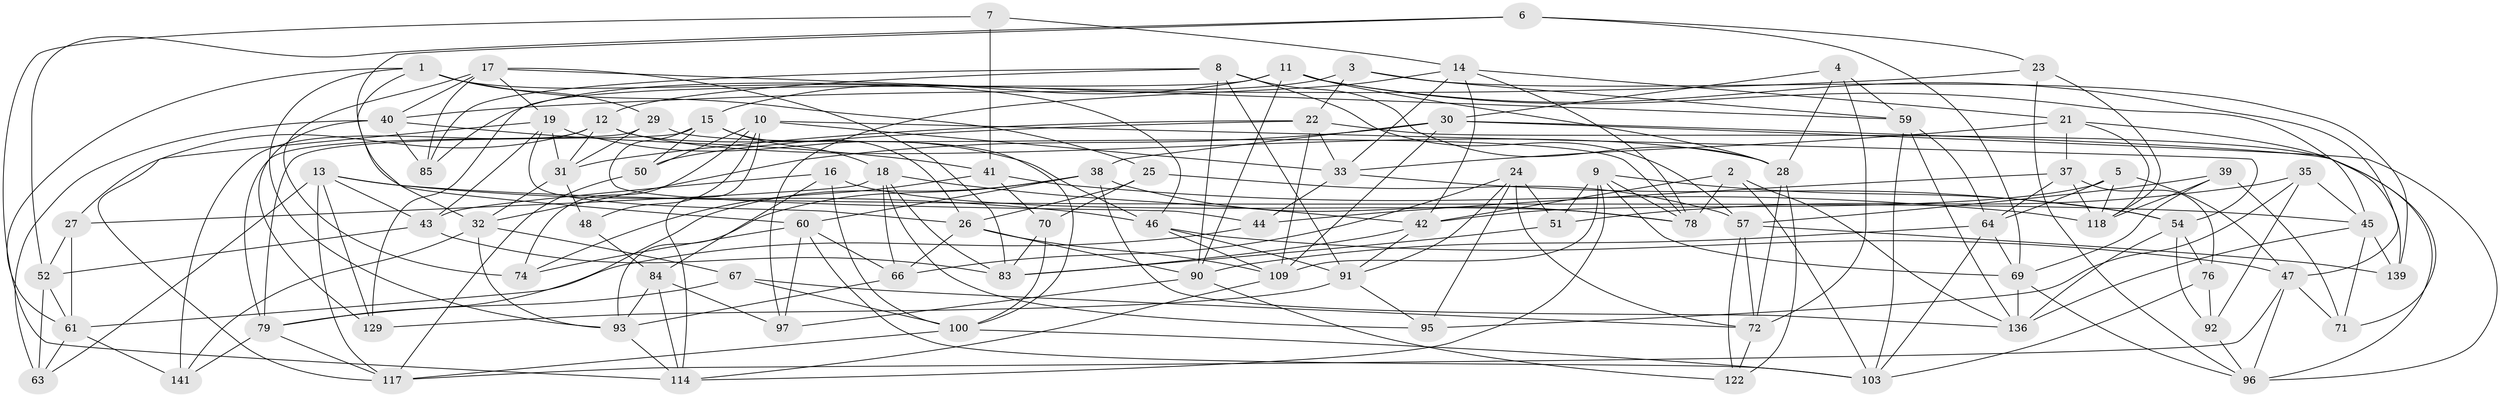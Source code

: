 // Generated by graph-tools (version 1.1) at 2025/24/03/03/25 07:24:24]
// undirected, 86 vertices, 222 edges
graph export_dot {
graph [start="1"]
  node [color=gray90,style=filled];
  1 [super="+138"];
  2;
  3;
  4;
  5;
  6;
  7;
  8 [super="+131"];
  9 [super="+107"];
  10 [super="+49"];
  11 [super="+34"];
  12 [super="+119"];
  13 [super="+56"];
  14 [super="+102"];
  15 [super="+20"];
  16;
  17 [super="+134"];
  18 [super="+77"];
  19 [super="+99"];
  21 [super="+98"];
  22 [super="+112"];
  23;
  24 [super="+55"];
  25;
  26 [super="+113"];
  27;
  28 [super="+94"];
  29;
  30 [super="+36"];
  31 [super="+73"];
  32 [super="+105"];
  33 [super="+58"];
  35;
  37 [super="+115"];
  38 [super="+53"];
  39;
  40 [super="+68"];
  41 [super="+75"];
  42 [super="+62"];
  43 [super="+65"];
  44;
  45 [super="+86"];
  46 [super="+88"];
  47 [super="+130"];
  48;
  50;
  51;
  52 [super="+106"];
  54 [super="+137"];
  57 [super="+82"];
  59 [super="+132"];
  60 [super="+135"];
  61 [super="+104"];
  63;
  64 [super="+80"];
  66 [super="+81"];
  67;
  69 [super="+89"];
  70;
  71;
  72 [super="+123"];
  74;
  76;
  78 [super="+133"];
  79 [super="+108"];
  83 [super="+87"];
  84 [super="+116"];
  85;
  90 [super="+124"];
  91 [super="+101"];
  92;
  93 [super="+128"];
  95;
  96 [super="+110"];
  97;
  100 [super="+111"];
  103 [super="+127"];
  109 [super="+120"];
  114 [super="+126"];
  117 [super="+125"];
  118 [super="+121"];
  122;
  129;
  136 [super="+140"];
  139;
  141;
  1 -- 61;
  1 -- 25;
  1 -- 29;
  1 -- 46;
  1 -- 93;
  1 -- 32;
  2 -- 103;
  2 -- 42;
  2 -- 136;
  2 -- 78;
  3 -- 85;
  3 -- 22;
  3 -- 59;
  3 -- 139;
  4 -- 72;
  4 -- 28;
  4 -- 30;
  4 -- 59;
  5 -- 118;
  5 -- 42;
  5 -- 47;
  5 -- 64;
  6 -- 52;
  6 -- 60;
  6 -- 23;
  6 -- 69;
  7 -- 14;
  7 -- 41 [weight=2];
  7 -- 114;
  8 -- 12;
  8 -- 90;
  8 -- 28;
  8 -- 85;
  8 -- 91;
  8 -- 57;
  9 -- 114;
  9 -- 51;
  9 -- 109;
  9 -- 69;
  9 -- 54;
  9 -- 78;
  10 -- 74;
  10 -- 54;
  10 -- 33;
  10 -- 48;
  10 -- 50;
  10 -- 114;
  11 -- 90;
  11 -- 28;
  11 -- 47;
  11 -- 129;
  11 -- 45;
  11 -- 15;
  12 -- 141;
  12 -- 31;
  12 -- 27;
  12 -- 28;
  12 -- 100;
  13 -- 63;
  13 -- 129;
  13 -- 45;
  13 -- 46;
  13 -- 117;
  13 -- 43;
  14 -- 21;
  14 -- 78;
  14 -- 33;
  14 -- 42;
  14 -- 97;
  15 -- 26;
  15 -- 44;
  15 -- 18;
  15 -- 50;
  15 -- 79;
  16 -- 43;
  16 -- 100;
  16 -- 78;
  16 -- 84;
  17 -- 40;
  17 -- 59;
  17 -- 74;
  17 -- 83;
  17 -- 85;
  17 -- 19;
  18 -- 42;
  18 -- 83;
  18 -- 66;
  18 -- 27;
  18 -- 95;
  19 -- 26;
  19 -- 43;
  19 -- 117;
  19 -- 31;
  19 -- 46;
  21 -- 37 [weight=2];
  21 -- 118;
  21 -- 33;
  21 -- 139;
  22 -- 50;
  22 -- 96;
  22 -- 33;
  22 -- 109;
  22 -- 31;
  23 -- 118;
  23 -- 40;
  23 -- 96;
  24 -- 51;
  24 -- 91;
  24 -- 66 [weight=2];
  24 -- 72;
  24 -- 95;
  25 -- 26;
  25 -- 57;
  25 -- 70;
  26 -- 66;
  26 -- 90;
  26 -- 109;
  27 -- 52;
  27 -- 61;
  28 -- 122;
  28 -- 72;
  29 -- 78;
  29 -- 31;
  29 -- 79;
  30 -- 32;
  30 -- 96;
  30 -- 38;
  30 -- 109;
  30 -- 71;
  31 -- 48;
  31 -- 32;
  32 -- 67;
  32 -- 141;
  32 -- 93;
  33 -- 44;
  33 -- 54;
  35 -- 51;
  35 -- 95;
  35 -- 92;
  35 -- 45;
  37 -- 44;
  37 -- 64;
  37 -- 76;
  37 -- 118;
  38 -- 79;
  38 -- 136;
  38 -- 78;
  38 -- 60;
  38 -- 93;
  39 -- 118;
  39 -- 71;
  39 -- 69;
  39 -- 57;
  40 -- 129;
  40 -- 63;
  40 -- 41;
  40 -- 85;
  41 -- 74;
  41 -- 118;
  41 -- 70;
  42 -- 91;
  42 -- 83;
  43 -- 83;
  43 -- 52 [weight=2];
  44 -- 61;
  45 -- 71;
  45 -- 136;
  45 -- 139;
  46 -- 47;
  46 -- 91;
  46 -- 109;
  47 -- 117;
  47 -- 71;
  47 -- 96;
  48 -- 84 [weight=2];
  50 -- 117;
  51 -- 83;
  52 -- 61;
  52 -- 63;
  54 -- 136;
  54 -- 76;
  54 -- 92;
  57 -- 122;
  57 -- 139;
  57 -- 72;
  59 -- 136;
  59 -- 103;
  59 -- 64;
  60 -- 74;
  60 -- 97;
  60 -- 66;
  60 -- 103;
  61 -- 63;
  61 -- 141;
  64 -- 69;
  64 -- 103;
  64 -- 90;
  66 -- 93;
  67 -- 79;
  67 -- 100;
  67 -- 72;
  69 -- 96;
  69 -- 136;
  70 -- 83;
  70 -- 100;
  72 -- 122;
  76 -- 103;
  76 -- 92;
  79 -- 117;
  79 -- 141;
  84 -- 114;
  84 -- 97;
  84 -- 93;
  90 -- 122;
  90 -- 97;
  91 -- 95;
  91 -- 129;
  92 -- 96;
  93 -- 114;
  100 -- 117;
  100 -- 103;
  109 -- 114;
}
